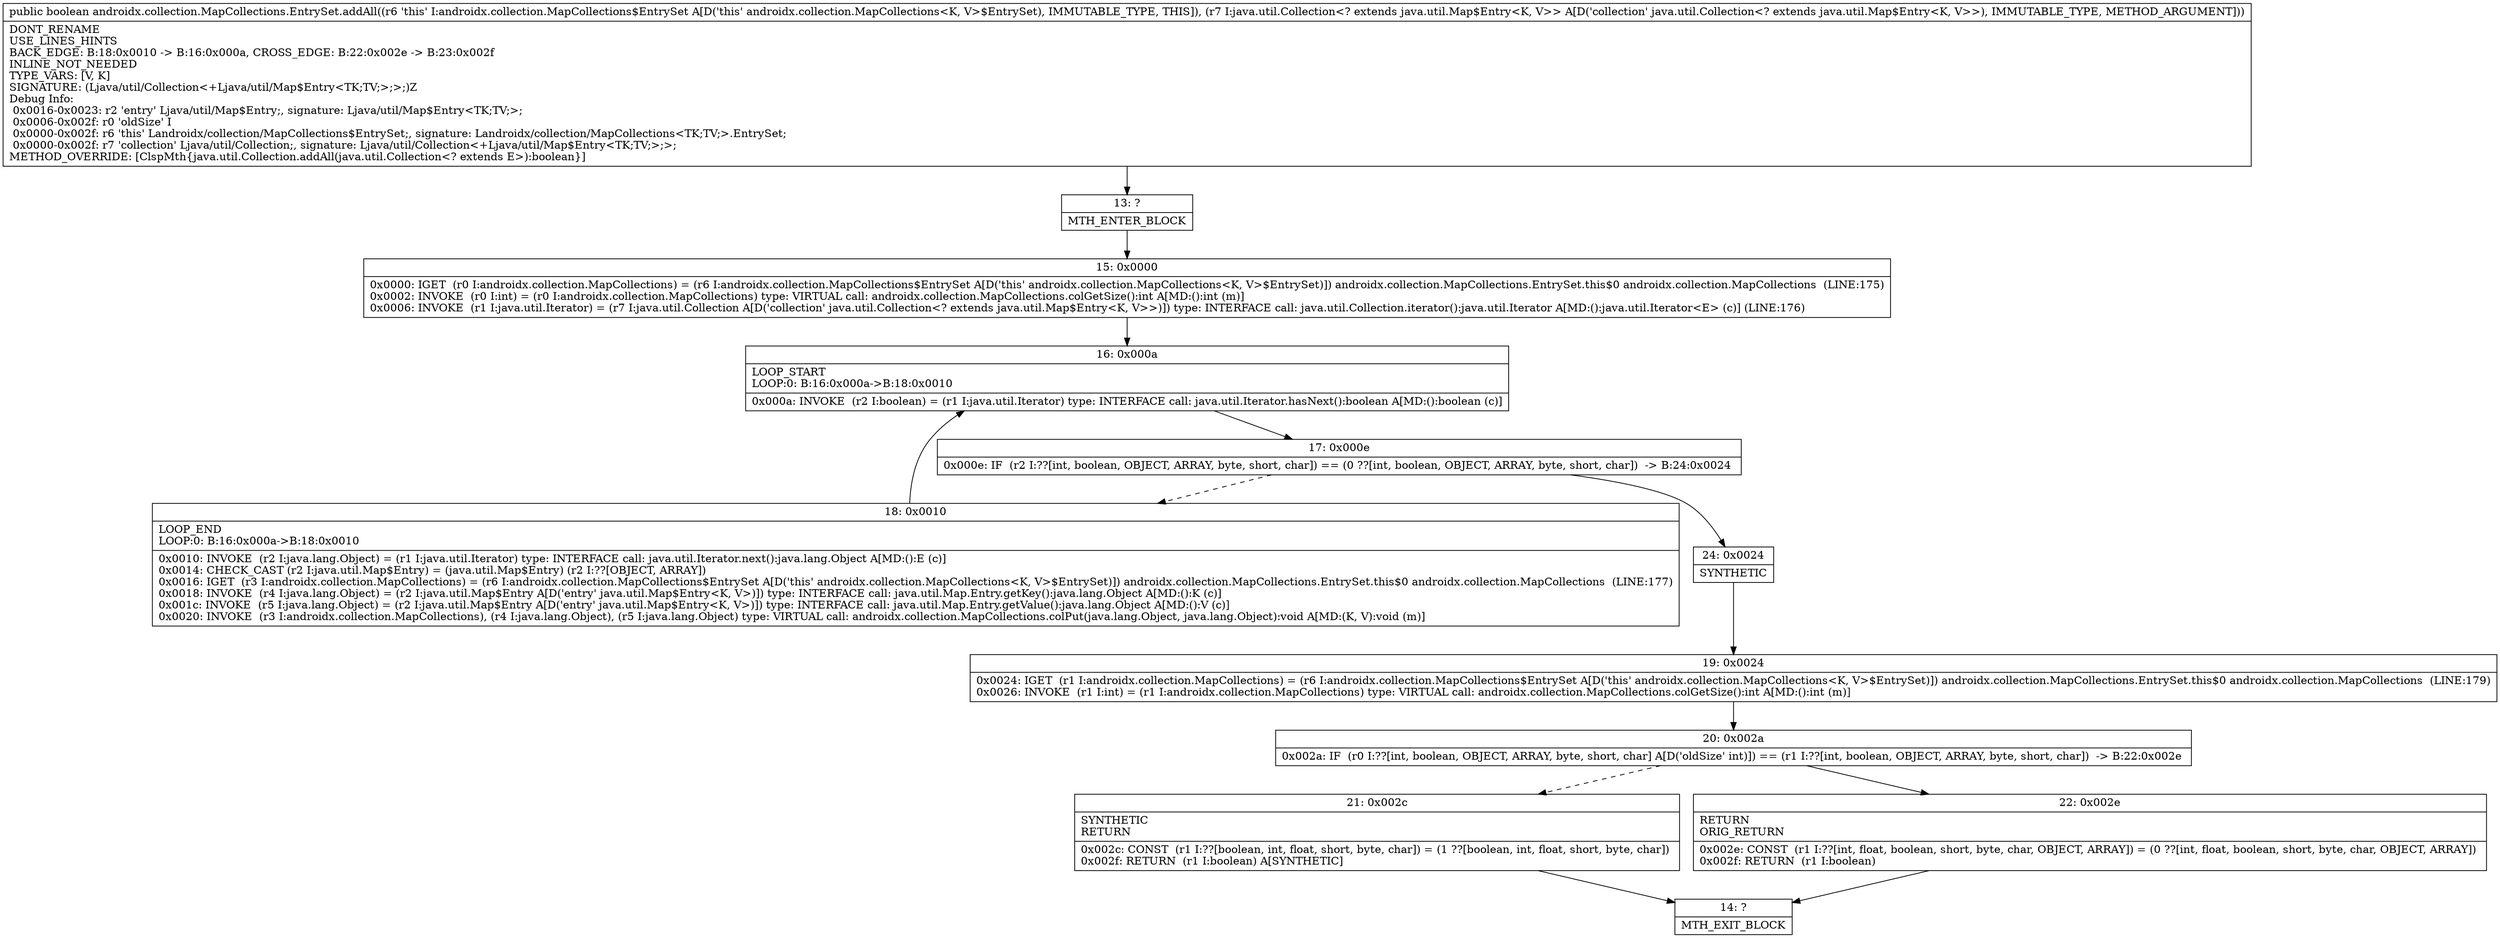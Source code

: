 digraph "CFG forandroidx.collection.MapCollections.EntrySet.addAll(Ljava\/util\/Collection;)Z" {
Node_13 [shape=record,label="{13\:\ ?|MTH_ENTER_BLOCK\l}"];
Node_15 [shape=record,label="{15\:\ 0x0000|0x0000: IGET  (r0 I:androidx.collection.MapCollections) = (r6 I:androidx.collection.MapCollections$EntrySet A[D('this' androidx.collection.MapCollections\<K, V\>$EntrySet)]) androidx.collection.MapCollections.EntrySet.this$0 androidx.collection.MapCollections  (LINE:175)\l0x0002: INVOKE  (r0 I:int) = (r0 I:androidx.collection.MapCollections) type: VIRTUAL call: androidx.collection.MapCollections.colGetSize():int A[MD:():int (m)]\l0x0006: INVOKE  (r1 I:java.util.Iterator) = (r7 I:java.util.Collection A[D('collection' java.util.Collection\<? extends java.util.Map$Entry\<K, V\>\>)]) type: INTERFACE call: java.util.Collection.iterator():java.util.Iterator A[MD:():java.util.Iterator\<E\> (c)] (LINE:176)\l}"];
Node_16 [shape=record,label="{16\:\ 0x000a|LOOP_START\lLOOP:0: B:16:0x000a\-\>B:18:0x0010\l|0x000a: INVOKE  (r2 I:boolean) = (r1 I:java.util.Iterator) type: INTERFACE call: java.util.Iterator.hasNext():boolean A[MD:():boolean (c)]\l}"];
Node_17 [shape=record,label="{17\:\ 0x000e|0x000e: IF  (r2 I:??[int, boolean, OBJECT, ARRAY, byte, short, char]) == (0 ??[int, boolean, OBJECT, ARRAY, byte, short, char])  \-\> B:24:0x0024 \l}"];
Node_18 [shape=record,label="{18\:\ 0x0010|LOOP_END\lLOOP:0: B:16:0x000a\-\>B:18:0x0010\l|0x0010: INVOKE  (r2 I:java.lang.Object) = (r1 I:java.util.Iterator) type: INTERFACE call: java.util.Iterator.next():java.lang.Object A[MD:():E (c)]\l0x0014: CHECK_CAST (r2 I:java.util.Map$Entry) = (java.util.Map$Entry) (r2 I:??[OBJECT, ARRAY]) \l0x0016: IGET  (r3 I:androidx.collection.MapCollections) = (r6 I:androidx.collection.MapCollections$EntrySet A[D('this' androidx.collection.MapCollections\<K, V\>$EntrySet)]) androidx.collection.MapCollections.EntrySet.this$0 androidx.collection.MapCollections  (LINE:177)\l0x0018: INVOKE  (r4 I:java.lang.Object) = (r2 I:java.util.Map$Entry A[D('entry' java.util.Map$Entry\<K, V\>)]) type: INTERFACE call: java.util.Map.Entry.getKey():java.lang.Object A[MD:():K (c)]\l0x001c: INVOKE  (r5 I:java.lang.Object) = (r2 I:java.util.Map$Entry A[D('entry' java.util.Map$Entry\<K, V\>)]) type: INTERFACE call: java.util.Map.Entry.getValue():java.lang.Object A[MD:():V (c)]\l0x0020: INVOKE  (r3 I:androidx.collection.MapCollections), (r4 I:java.lang.Object), (r5 I:java.lang.Object) type: VIRTUAL call: androidx.collection.MapCollections.colPut(java.lang.Object, java.lang.Object):void A[MD:(K, V):void (m)]\l}"];
Node_24 [shape=record,label="{24\:\ 0x0024|SYNTHETIC\l}"];
Node_19 [shape=record,label="{19\:\ 0x0024|0x0024: IGET  (r1 I:androidx.collection.MapCollections) = (r6 I:androidx.collection.MapCollections$EntrySet A[D('this' androidx.collection.MapCollections\<K, V\>$EntrySet)]) androidx.collection.MapCollections.EntrySet.this$0 androidx.collection.MapCollections  (LINE:179)\l0x0026: INVOKE  (r1 I:int) = (r1 I:androidx.collection.MapCollections) type: VIRTUAL call: androidx.collection.MapCollections.colGetSize():int A[MD:():int (m)]\l}"];
Node_20 [shape=record,label="{20\:\ 0x002a|0x002a: IF  (r0 I:??[int, boolean, OBJECT, ARRAY, byte, short, char] A[D('oldSize' int)]) == (r1 I:??[int, boolean, OBJECT, ARRAY, byte, short, char])  \-\> B:22:0x002e \l}"];
Node_21 [shape=record,label="{21\:\ 0x002c|SYNTHETIC\lRETURN\l|0x002c: CONST  (r1 I:??[boolean, int, float, short, byte, char]) = (1 ??[boolean, int, float, short, byte, char]) \l0x002f: RETURN  (r1 I:boolean) A[SYNTHETIC]\l}"];
Node_14 [shape=record,label="{14\:\ ?|MTH_EXIT_BLOCK\l}"];
Node_22 [shape=record,label="{22\:\ 0x002e|RETURN\lORIG_RETURN\l|0x002e: CONST  (r1 I:??[int, float, boolean, short, byte, char, OBJECT, ARRAY]) = (0 ??[int, float, boolean, short, byte, char, OBJECT, ARRAY]) \l0x002f: RETURN  (r1 I:boolean) \l}"];
MethodNode[shape=record,label="{public boolean androidx.collection.MapCollections.EntrySet.addAll((r6 'this' I:androidx.collection.MapCollections$EntrySet A[D('this' androidx.collection.MapCollections\<K, V\>$EntrySet), IMMUTABLE_TYPE, THIS]), (r7 I:java.util.Collection\<? extends java.util.Map$Entry\<K, V\>\> A[D('collection' java.util.Collection\<? extends java.util.Map$Entry\<K, V\>\>), IMMUTABLE_TYPE, METHOD_ARGUMENT]))  | DONT_RENAME\lUSE_LINES_HINTS\lBACK_EDGE: B:18:0x0010 \-\> B:16:0x000a, CROSS_EDGE: B:22:0x002e \-\> B:23:0x002f\lINLINE_NOT_NEEDED\lTYPE_VARS: [V, K]\lSIGNATURE: (Ljava\/util\/Collection\<+Ljava\/util\/Map$Entry\<TK;TV;\>;\>;)Z\lDebug Info:\l  0x0016\-0x0023: r2 'entry' Ljava\/util\/Map$Entry;, signature: Ljava\/util\/Map$Entry\<TK;TV;\>;\l  0x0006\-0x002f: r0 'oldSize' I\l  0x0000\-0x002f: r6 'this' Landroidx\/collection\/MapCollections$EntrySet;, signature: Landroidx\/collection\/MapCollections\<TK;TV;\>.EntrySet;\l  0x0000\-0x002f: r7 'collection' Ljava\/util\/Collection;, signature: Ljava\/util\/Collection\<+Ljava\/util\/Map$Entry\<TK;TV;\>;\>;\lMETHOD_OVERRIDE: [ClspMth\{java.util.Collection.addAll(java.util.Collection\<? extends E\>):boolean\}]\l}"];
MethodNode -> Node_13;Node_13 -> Node_15;
Node_15 -> Node_16;
Node_16 -> Node_17;
Node_17 -> Node_18[style=dashed];
Node_17 -> Node_24;
Node_18 -> Node_16;
Node_24 -> Node_19;
Node_19 -> Node_20;
Node_20 -> Node_21[style=dashed];
Node_20 -> Node_22;
Node_21 -> Node_14;
Node_22 -> Node_14;
}

